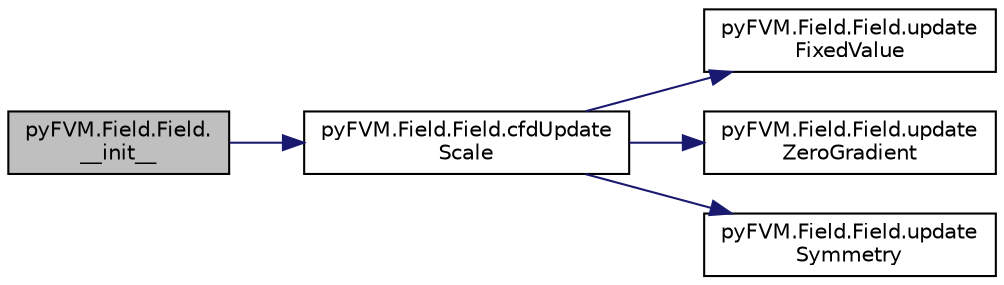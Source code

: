 digraph "pyFVM.Field.Field.__init__"
{
 // LATEX_PDF_SIZE
  edge [fontname="Helvetica",fontsize="10",labelfontname="Helvetica",labelfontsize="10"];
  node [fontname="Helvetica",fontsize="10",shape=record];
  rankdir="LR";
  Node0 [label="pyFVM.Field.Field.\l__init__",height=0.2,width=0.4,color="black", fillcolor="grey75", style="filled", fontcolor="black",tooltip=" "];
  Node0 -> Node1 [color="midnightblue",fontsize="10",style="solid",fontname="Helvetica"];
  Node1 [label="pyFVM.Field.Field.cfdUpdate\lScale",height=0.2,width=0.4,color="black", fillcolor="white", style="filled",URL="$classpy_f_v_m_1_1_field_1_1_field.html#a28b389b43c708f061166753dd23c395e",tooltip=" "];
  Node1 -> Node2 [color="midnightblue",fontsize="10",style="solid",fontname="Helvetica"];
  Node2 [label="pyFVM.Field.Field.update\lFixedValue",height=0.2,width=0.4,color="black", fillcolor="white", style="filled",URL="$classpy_f_v_m_1_1_field_1_1_field.html#a8a5f627f7cbbd0b65a2be1b01748b630",tooltip=" "];
  Node1 -> Node3 [color="midnightblue",fontsize="10",style="solid",fontname="Helvetica"];
  Node3 [label="pyFVM.Field.Field.update\lZeroGradient",height=0.2,width=0.4,color="black", fillcolor="white", style="filled",URL="$classpy_f_v_m_1_1_field_1_1_field.html#abf97bcd6466bce4a30d0618222bb87d5",tooltip=" "];
  Node1 -> Node4 [color="midnightblue",fontsize="10",style="solid",fontname="Helvetica"];
  Node4 [label="pyFVM.Field.Field.update\lSymmetry",height=0.2,width=0.4,color="black", fillcolor="white", style="filled",URL="$classpy_f_v_m_1_1_field_1_1_field.html#a75f70f91d99205417935e266d882a7a1",tooltip=" "];
}
